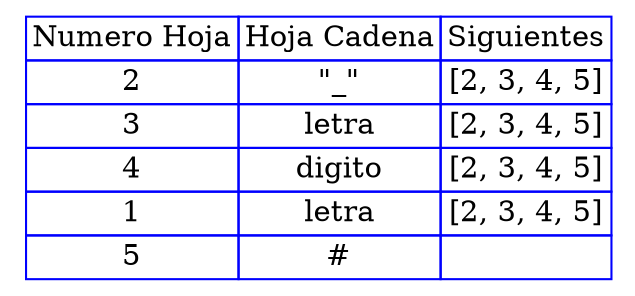digraph {

  tbl [

    shape=plaintext
    label=<
      <table border='0' cellborder='1' color='blue' cellspacing='0'>
        <tr><td>Numero Hoja</td><td>Hoja Cadena</td><td>Siguientes</td></tr><tr><td>2</td><td>"_"</td><td>[2, 3, 4, 5]</td></tr><tr><td>3</td><td>letra</td><td>[2, 3, 4, 5]</td></tr><tr><td>4</td><td>digito</td><td>[2, 3, 4, 5]</td></tr><tr><td>1</td><td>letra</td><td>[2, 3, 4, 5]</td></tr><tr><td>5</td><td>#</td><td></td></tr>

      </table>

    >];

}
